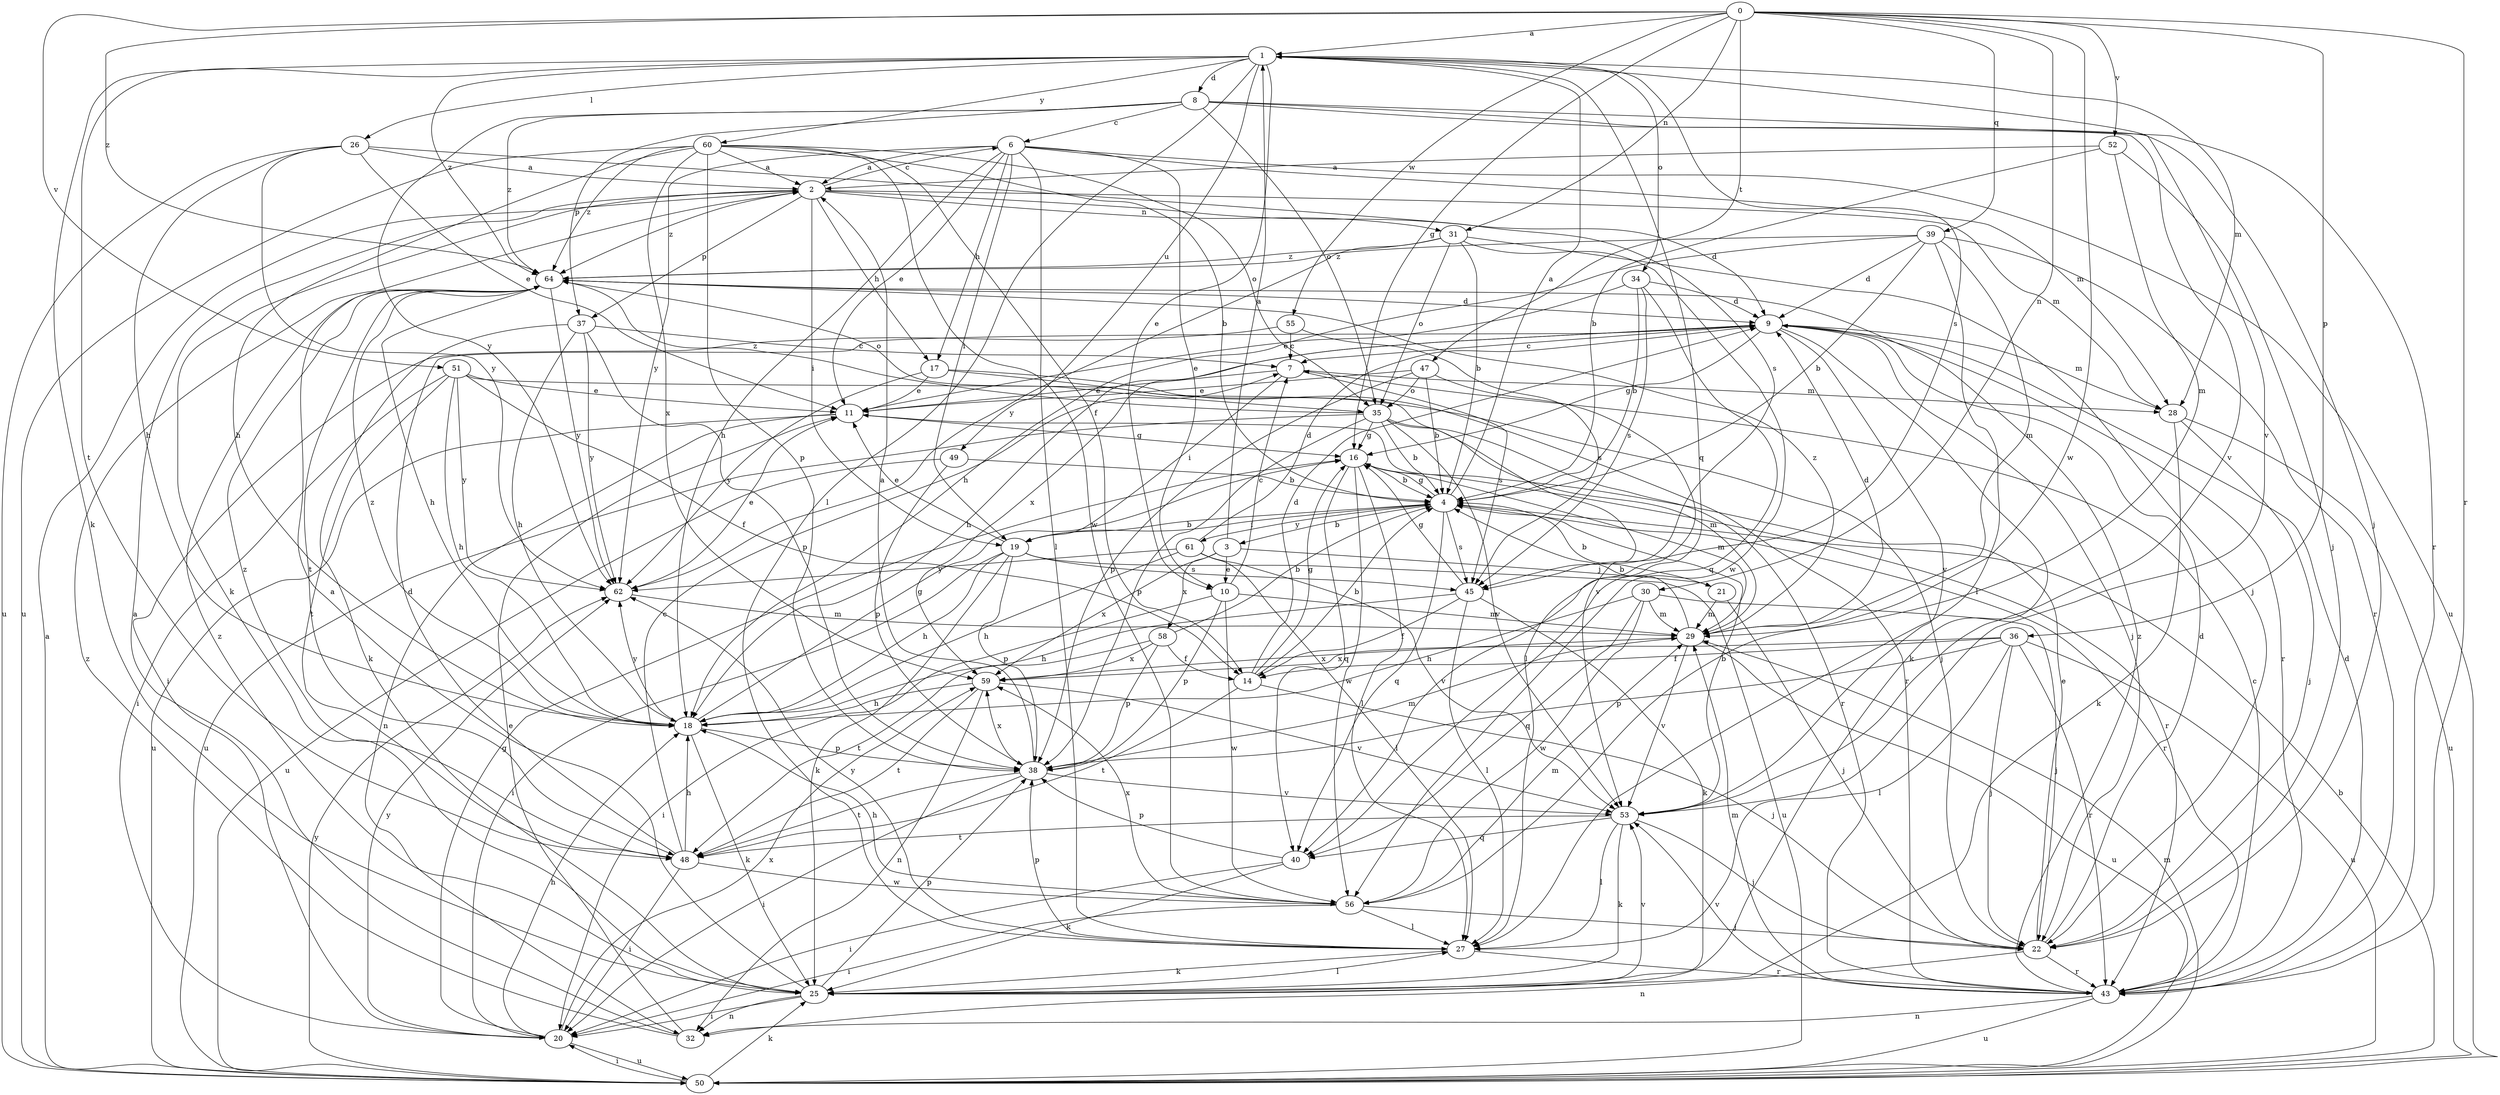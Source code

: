 strict digraph  {
0;
1;
2;
3;
4;
6;
7;
8;
9;
10;
11;
14;
16;
17;
18;
19;
20;
21;
22;
25;
26;
27;
28;
29;
30;
31;
32;
34;
35;
36;
37;
38;
39;
40;
43;
45;
47;
48;
49;
50;
51;
52;
53;
55;
56;
58;
59;
60;
61;
62;
64;
0 -> 1  [label=a];
0 -> 16  [label=g];
0 -> 30  [label=n];
0 -> 31  [label=n];
0 -> 36  [label=p];
0 -> 39  [label=q];
0 -> 43  [label=r];
0 -> 47  [label=t];
0 -> 51  [label=v];
0 -> 52  [label=v];
0 -> 55  [label=w];
0 -> 56  [label=w];
0 -> 64  [label=z];
1 -> 8  [label=d];
1 -> 10  [label=e];
1 -> 25  [label=k];
1 -> 26  [label=l];
1 -> 27  [label=l];
1 -> 28  [label=m];
1 -> 34  [label=o];
1 -> 40  [label=q];
1 -> 45  [label=s];
1 -> 48  [label=t];
1 -> 49  [label=u];
1 -> 53  [label=v];
1 -> 60  [label=y];
1 -> 64  [label=z];
2 -> 6  [label=c];
2 -> 9  [label=d];
2 -> 17  [label=h];
2 -> 19  [label=i];
2 -> 25  [label=k];
2 -> 28  [label=m];
2 -> 31  [label=n];
2 -> 37  [label=p];
2 -> 64  [label=z];
3 -> 1  [label=a];
3 -> 10  [label=e];
3 -> 21  [label=j];
3 -> 58  [label=x];
3 -> 59  [label=x];
4 -> 1  [label=a];
4 -> 3  [label=b];
4 -> 16  [label=g];
4 -> 19  [label=i];
4 -> 40  [label=q];
4 -> 43  [label=r];
4 -> 45  [label=s];
4 -> 61  [label=y];
6 -> 2  [label=a];
6 -> 10  [label=e];
6 -> 11  [label=e];
6 -> 17  [label=h];
6 -> 18  [label=h];
6 -> 19  [label=i];
6 -> 27  [label=l];
6 -> 28  [label=m];
6 -> 50  [label=u];
6 -> 62  [label=y];
7 -> 11  [label=e];
7 -> 19  [label=i];
7 -> 28  [label=m];
7 -> 45  [label=s];
8 -> 6  [label=c];
8 -> 22  [label=j];
8 -> 35  [label=o];
8 -> 37  [label=p];
8 -> 43  [label=r];
8 -> 53  [label=v];
8 -> 62  [label=y];
8 -> 64  [label=z];
9 -> 7  [label=c];
9 -> 16  [label=g];
9 -> 18  [label=h];
9 -> 22  [label=j];
9 -> 25  [label=k];
9 -> 28  [label=m];
9 -> 43  [label=r];
9 -> 53  [label=v];
9 -> 59  [label=x];
10 -> 7  [label=c];
10 -> 20  [label=i];
10 -> 29  [label=m];
10 -> 38  [label=p];
10 -> 56  [label=w];
11 -> 16  [label=g];
11 -> 32  [label=n];
11 -> 50  [label=u];
14 -> 4  [label=b];
14 -> 9  [label=d];
14 -> 16  [label=g];
14 -> 22  [label=j];
14 -> 48  [label=t];
16 -> 4  [label=b];
16 -> 27  [label=l];
16 -> 29  [label=m];
16 -> 40  [label=q];
16 -> 43  [label=r];
16 -> 56  [label=w];
17 -> 11  [label=e];
17 -> 43  [label=r];
17 -> 53  [label=v];
17 -> 62  [label=y];
18 -> 16  [label=g];
18 -> 25  [label=k];
18 -> 38  [label=p];
18 -> 62  [label=y];
18 -> 64  [label=z];
19 -> 4  [label=b];
19 -> 11  [label=e];
19 -> 18  [label=h];
19 -> 20  [label=i];
19 -> 25  [label=k];
19 -> 38  [label=p];
19 -> 45  [label=s];
19 -> 50  [label=u];
20 -> 16  [label=g];
20 -> 18  [label=h];
20 -> 50  [label=u];
20 -> 59  [label=x];
20 -> 62  [label=y];
21 -> 4  [label=b];
21 -> 22  [label=j];
21 -> 29  [label=m];
22 -> 9  [label=d];
22 -> 11  [label=e];
22 -> 32  [label=n];
22 -> 43  [label=r];
25 -> 2  [label=a];
25 -> 20  [label=i];
25 -> 27  [label=l];
25 -> 32  [label=n];
25 -> 38  [label=p];
25 -> 53  [label=v];
25 -> 64  [label=z];
26 -> 2  [label=a];
26 -> 11  [label=e];
26 -> 18  [label=h];
26 -> 45  [label=s];
26 -> 50  [label=u];
26 -> 62  [label=y];
27 -> 25  [label=k];
27 -> 38  [label=p];
27 -> 43  [label=r];
27 -> 62  [label=y];
28 -> 22  [label=j];
28 -> 25  [label=k];
28 -> 50  [label=u];
29 -> 4  [label=b];
29 -> 9  [label=d];
29 -> 50  [label=u];
29 -> 53  [label=v];
29 -> 59  [label=x];
29 -> 64  [label=z];
30 -> 18  [label=h];
30 -> 22  [label=j];
30 -> 29  [label=m];
30 -> 40  [label=q];
30 -> 56  [label=w];
31 -> 4  [label=b];
31 -> 22  [label=j];
31 -> 35  [label=o];
31 -> 56  [label=w];
31 -> 62  [label=y];
31 -> 64  [label=z];
32 -> 2  [label=a];
32 -> 11  [label=e];
32 -> 64  [label=z];
34 -> 4  [label=b];
34 -> 9  [label=d];
34 -> 11  [label=e];
34 -> 40  [label=q];
34 -> 45  [label=s];
35 -> 4  [label=b];
35 -> 16  [label=g];
35 -> 29  [label=m];
35 -> 38  [label=p];
35 -> 43  [label=r];
35 -> 50  [label=u];
35 -> 53  [label=v];
35 -> 64  [label=z];
36 -> 14  [label=f];
36 -> 22  [label=j];
36 -> 27  [label=l];
36 -> 38  [label=p];
36 -> 43  [label=r];
36 -> 50  [label=u];
36 -> 59  [label=x];
37 -> 7  [label=c];
37 -> 18  [label=h];
37 -> 25  [label=k];
37 -> 38  [label=p];
37 -> 62  [label=y];
38 -> 2  [label=a];
38 -> 20  [label=i];
38 -> 29  [label=m];
38 -> 48  [label=t];
38 -> 53  [label=v];
38 -> 59  [label=x];
39 -> 4  [label=b];
39 -> 9  [label=d];
39 -> 18  [label=h];
39 -> 27  [label=l];
39 -> 29  [label=m];
39 -> 43  [label=r];
39 -> 64  [label=z];
40 -> 20  [label=i];
40 -> 25  [label=k];
40 -> 38  [label=p];
43 -> 7  [label=c];
43 -> 9  [label=d];
43 -> 29  [label=m];
43 -> 32  [label=n];
43 -> 50  [label=u];
43 -> 53  [label=v];
43 -> 64  [label=z];
45 -> 14  [label=f];
45 -> 16  [label=g];
45 -> 18  [label=h];
45 -> 25  [label=k];
45 -> 27  [label=l];
47 -> 4  [label=b];
47 -> 11  [label=e];
47 -> 27  [label=l];
47 -> 35  [label=o];
47 -> 38  [label=p];
48 -> 7  [label=c];
48 -> 9  [label=d];
48 -> 18  [label=h];
48 -> 20  [label=i];
48 -> 56  [label=w];
48 -> 64  [label=z];
49 -> 4  [label=b];
49 -> 38  [label=p];
49 -> 50  [label=u];
50 -> 2  [label=a];
50 -> 4  [label=b];
50 -> 20  [label=i];
50 -> 25  [label=k];
50 -> 29  [label=m];
50 -> 62  [label=y];
51 -> 11  [label=e];
51 -> 14  [label=f];
51 -> 18  [label=h];
51 -> 20  [label=i];
51 -> 22  [label=j];
51 -> 48  [label=t];
51 -> 62  [label=y];
52 -> 2  [label=a];
52 -> 4  [label=b];
52 -> 22  [label=j];
52 -> 29  [label=m];
53 -> 4  [label=b];
53 -> 22  [label=j];
53 -> 25  [label=k];
53 -> 27  [label=l];
53 -> 40  [label=q];
53 -> 48  [label=t];
55 -> 7  [label=c];
55 -> 20  [label=i];
55 -> 45  [label=s];
56 -> 18  [label=h];
56 -> 20  [label=i];
56 -> 22  [label=j];
56 -> 27  [label=l];
56 -> 29  [label=m];
56 -> 59  [label=x];
58 -> 4  [label=b];
58 -> 14  [label=f];
58 -> 38  [label=p];
58 -> 48  [label=t];
58 -> 59  [label=x];
59 -> 18  [label=h];
59 -> 32  [label=n];
59 -> 48  [label=t];
59 -> 53  [label=v];
60 -> 2  [label=a];
60 -> 4  [label=b];
60 -> 14  [label=f];
60 -> 18  [label=h];
60 -> 35  [label=o];
60 -> 38  [label=p];
60 -> 50  [label=u];
60 -> 56  [label=w];
60 -> 59  [label=x];
60 -> 64  [label=z];
61 -> 9  [label=d];
61 -> 18  [label=h];
61 -> 27  [label=l];
61 -> 53  [label=v];
61 -> 62  [label=y];
62 -> 11  [label=e];
62 -> 29  [label=m];
64 -> 9  [label=d];
64 -> 18  [label=h];
64 -> 35  [label=o];
64 -> 48  [label=t];
64 -> 62  [label=y];
}
